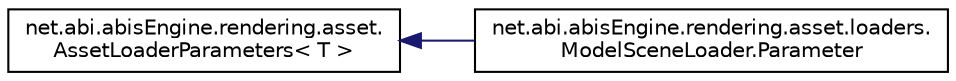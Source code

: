 digraph "Graphical Class Hierarchy"
{
 // LATEX_PDF_SIZE
  edge [fontname="Helvetica",fontsize="10",labelfontname="Helvetica",labelfontsize="10"];
  node [fontname="Helvetica",fontsize="10",shape=record];
  rankdir="LR";
  Node0 [label="net.abi.abisEngine.rendering.asset.\lAssetLoaderParameters\< T \>",height=0.2,width=0.4,color="black", fillcolor="white", style="filled",URL="$db/d66/classnet_1_1abi_1_1abis_engine_1_1rendering_1_1asset_1_1_asset_loader_parameters.html",tooltip=" "];
  Node0 -> Node1 [dir="back",color="midnightblue",fontsize="10",style="solid",fontname="Helvetica"];
  Node1 [label="net.abi.abisEngine.rendering.asset.loaders.\lModelSceneLoader.Parameter",height=0.2,width=0.4,color="black", fillcolor="white", style="filled",URL="$d6/d30/classnet_1_1abi_1_1abis_engine_1_1rendering_1_1asset_1_1loaders_1_1_model_scene_loader_1_1_parameter.html",tooltip=" "];
}
